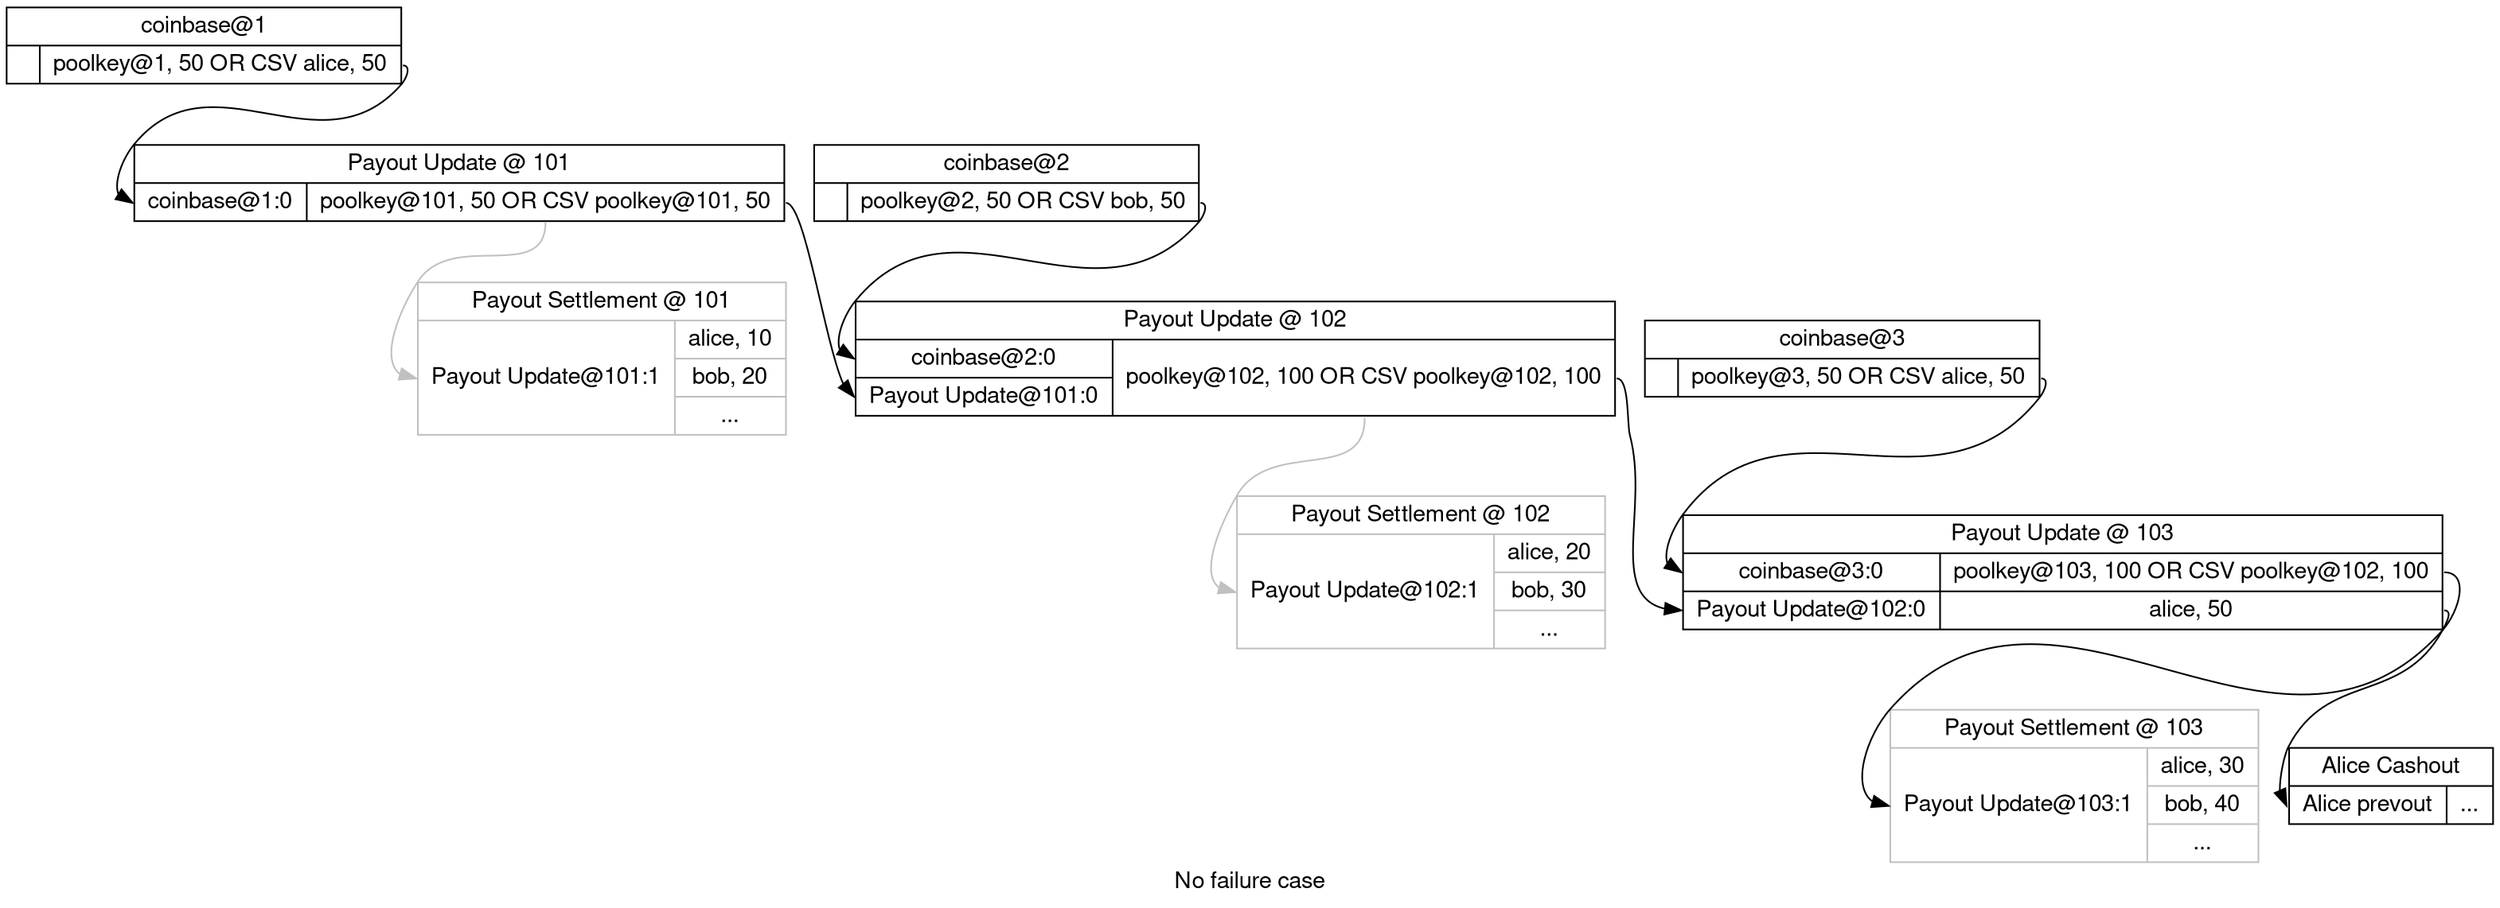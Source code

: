 digraph uhpo {    
    fontname="Helvetica,Arial,sans-serif"
    label="No failure case"
    node [fontname="Helvetica,Arial,sans-serif"]
    edge [fontname="Helvetica,Arial,sans-serif"]    
    node [shape=record];
//    rankdir="LR";

    // subgraph cluster_coinbases {
    // 	label = "coinbases";
    // 	color=white;
	
	cb1 [label="{ coinbase@1 | { | {<o1> poolkey@1, 50 OR CSV alice, 50}}}"];

	cb2 [label="{ coinbase@2 | { | {<o1> poolkey@2, 50 OR CSV bob, 50}}}"];
    
	cb3 [label="{coinbase@3 | { | {<o1> poolkey@3, 50 OR CSV alice, 50}}}"];

    // }

    // subgraph cluster_payout_update {
    // 	label = "payout updates";
    // 	color=white;
	
	payoutupdate1 [label="{Payout Update @ 101 | {{<i1> coinbase@1:0} | { <o1> poolkey@101, 50 OR CSV poolkey@101, 50}}}"];
	payoutsettlement1 [label="{Payout Settlement @ 101 | {{<i1> Payout Update@101:1} | { <o> alice, 10 | bob, 20 | ... }}}" color=grey];
	
	payoutupdate2 [label="{Payout Update @ 102 | {{<i1> coinbase@2:0 | <i2> Payout Update@101:0} | { <o1> poolkey@102, 100 OR CSV poolkey@102, 100}}}"];
	payoutsettlement2 [label="{Payout Settlement @ 102 | {{<i1> Payout Update@102:1} | { <o> alice, 20 | bob, 30 | ... }}}" color=grey];

	payoutupdate3 [label="{Payout Update @ 103 | {{<i1> coinbase@3:0 | <i2> Payout Update@102:0} | { <o1> poolkey@103, 100 OR  CSV poolkey@102, 100 | <o3> alice, 50}}}"];
	payoutsettlement3 [label="{Payout Settlement @ 103 | {{<i1> Payout Update@103:1} | { <o> alice, 30 | bob, 40 | ... }}}" color=grey];

	alicecashout [label="{Alice Cashout | {{ <i1> Alice prevout} | { ... }}}"]
	
    // }
    
    cb1:o1 -> payoutupdate1:i1;
    payoutupdate1:o1 -> payoutsettlement1:i1 [color=grey];
    
    cb2:o1 -> payoutupdate2:i1;
    payoutupdate1:o1 -> payoutupdate2:i2;
    payoutupdate2:o1 -> payoutsettlement2:i1 [color=grey];

    cb3:o1 -> payoutupdate3:i1;
    payoutupdate2:o1 -> payoutupdate3:i2;
    payoutupdate3:o1 -> payoutsettlement3:i1;
    
    payoutupdate3:o3 -> alicecashout:i1;
}
